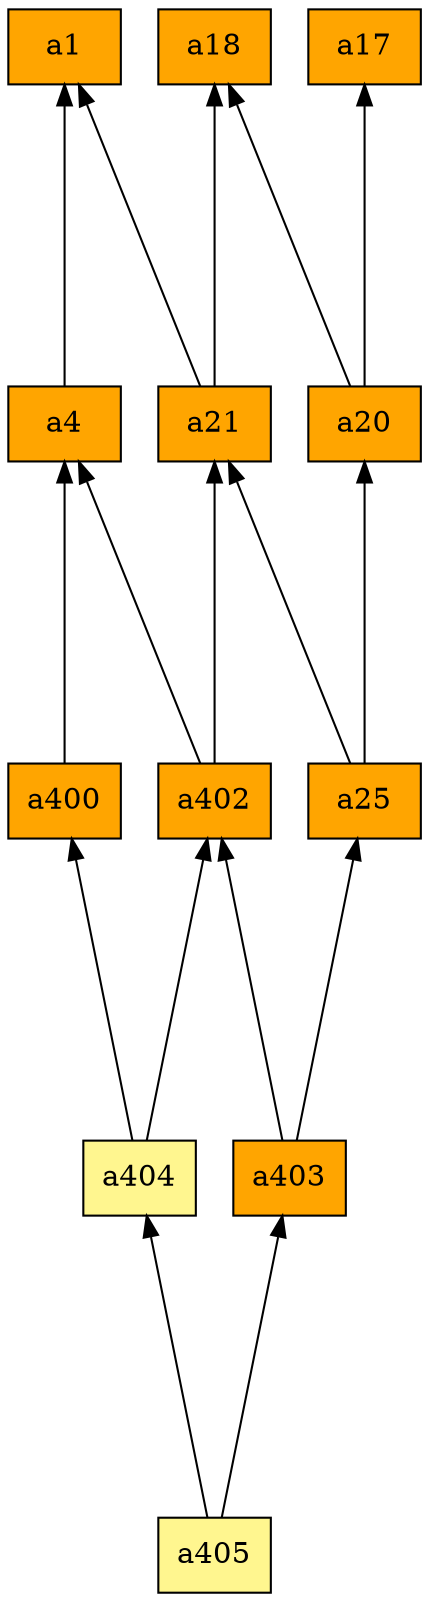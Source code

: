 digraph G {
rankdir=BT;ranksep="2.0";
"a1" [shape=record,fillcolor=orange,style=filled,label="{a1}"];
"a4" [shape=record,fillcolor=orange,style=filled,label="{a4}"];
"a20" [shape=record,fillcolor=orange,style=filled,label="{a20}"];
"a404" [shape=record,fillcolor=khaki1,style=filled,label="{a404}"];
"a17" [shape=record,fillcolor=orange,style=filled,label="{a17}"];
"a25" [shape=record,fillcolor=orange,style=filled,label="{a25}"];
"a402" [shape=record,fillcolor=orange,style=filled,label="{a402}"];
"a18" [shape=record,fillcolor=orange,style=filled,label="{a18}"];
"a21" [shape=record,fillcolor=orange,style=filled,label="{a21}"];
"a405" [shape=record,fillcolor=khaki1,style=filled,label="{a405}"];
"a400" [shape=record,fillcolor=orange,style=filled,label="{a400}"];
"a403" [shape=record,fillcolor=orange,style=filled,label="{a403}"];
"a4" -> "a1"
"a20" -> "a18"
"a20" -> "a17"
"a404" -> "a402"
"a404" -> "a400"
"a25" -> "a20"
"a25" -> "a21"
"a402" -> "a21"
"a402" -> "a4"
"a21" -> "a1"
"a21" -> "a18"
"a405" -> "a404"
"a405" -> "a403"
"a400" -> "a4"
"a403" -> "a25"
"a403" -> "a402"
}